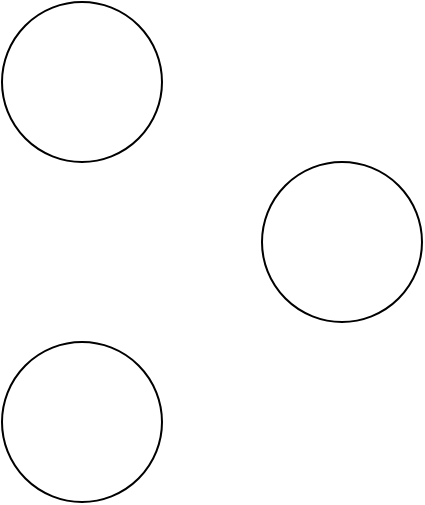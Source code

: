 <mxfile version="11.0.8" type="github"><diagram id="CBr9_Z9UfTrwHiys6CvU" name="Page-1"><mxGraphModel dx="946" dy="664" grid="1" gridSize="10" guides="1" tooltips="1" connect="1" arrows="1" fold="1" page="1" pageScale="1" pageWidth="827" pageHeight="1169" math="0" shadow="0"><root><mxCell id="0"/><mxCell id="1" parent="0"/><mxCell id="xlGKL-4iZfXvdfyqC3RW-1" value="" style="ellipse;whiteSpace=wrap;html=1;aspect=fixed;" vertex="1" parent="1"><mxGeometry x="150" y="130" width="80" height="80" as="geometry"/></mxCell><mxCell id="xlGKL-4iZfXvdfyqC3RW-2" value="" style="ellipse;whiteSpace=wrap;html=1;aspect=fixed;" vertex="1" parent="1"><mxGeometry x="150" y="300" width="80" height="80" as="geometry"/></mxCell><mxCell id="xlGKL-4iZfXvdfyqC3RW-3" value="" style="ellipse;whiteSpace=wrap;html=1;aspect=fixed;" vertex="1" parent="1"><mxGeometry x="280" y="210" width="80" height="80" as="geometry"/></mxCell></root></mxGraphModel></diagram></mxfile>